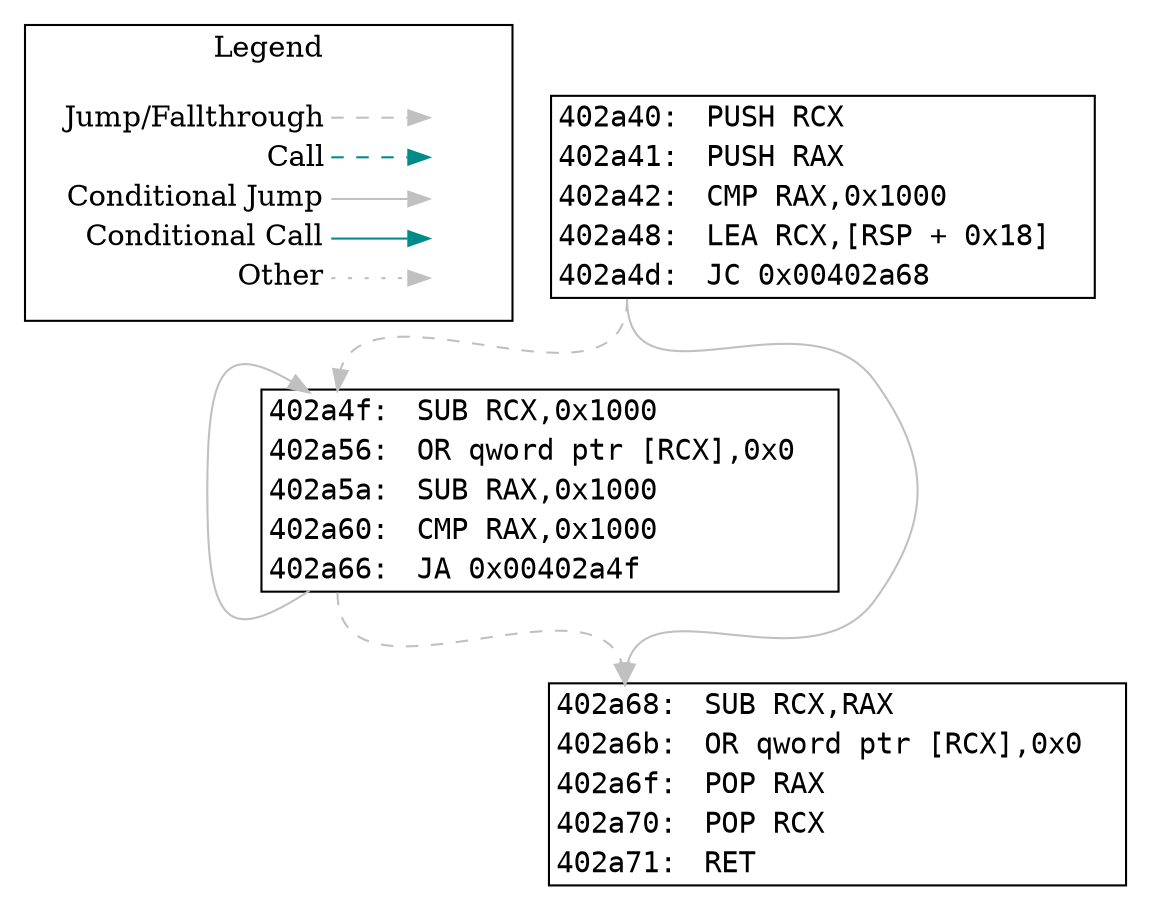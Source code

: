 digraph "func 0x402a40" {
  newrank=true;
  // Flow Type Legend
  subgraph cluster_01 { 
    rank=same;
    node [shape=plaintext]
    label = "Legend";
    key [label=<<table border="0" cellpadding="2" cellspacing="0" cellborder="0">
                  <tr><td align="right" port="i1">Jump/Fallthrough</td></tr>
                  <tr><td align="right" port="i2">Call</td></tr>
                  <tr><td align="right" port="i3">Conditional Jump</td></tr>
                  <tr><td align="right" port="i4">Conditional Call</td></tr>
                  <tr><td align="right" port="i5">Other</td></tr>
               </table>>];
    key2 [label=<<table border="0" cellpadding="2" cellspacing="0" cellborder="0">
                   <tr><td port="i1">&nbsp;</td></tr>
                   <tr><td port="i2">&nbsp;</td></tr>
                   <tr><td port="i3">&nbsp;</td></tr>
                   <tr><td port="i4">&nbsp;</td></tr>
                   <tr><td port="i5">&nbsp;</td></tr>
                </table>>];
    key:i1:e -> key2:i1:w [color=gray style=dashed];
    key:i2:e -> key2:i2:w [color=cyan4 style=dashed];
    key:i3:e -> key2:i3:w [color=gray];
    key:i4:e -> key2:i4:w [color=cyan4];
    key:i5:e -> key2:i5:w [color=gray style=dotted];
  }
  bb_402a40 [shape=plaintext label=<
    <TABLE BORDER="1" CELLBORDER="0" CELLSPACING="0">
      <TR>
        <TD PORT="insn_402a40" ALIGN="RIGHT"><FONT FACE="monospace">402a40: </FONT></TD>
        <TD ALIGN="LEFT"><FONT FACE="monospace">PUSH RCX</FONT></TD>
        <TD>&nbsp;&nbsp;&nbsp;</TD> // for spacing
      </TR>
      <TR>
        <TD PORT="insn_402a41" ALIGN="RIGHT"><FONT FACE="monospace">402a41: </FONT></TD>
        <TD ALIGN="LEFT"><FONT FACE="monospace">PUSH RAX</FONT></TD>
        <TD>&nbsp;&nbsp;&nbsp;</TD> // for spacing
      </TR>
      <TR>
        <TD PORT="insn_402a42" ALIGN="RIGHT"><FONT FACE="monospace">402a42: </FONT></TD>
        <TD ALIGN="LEFT"><FONT FACE="monospace">CMP RAX,0x1000</FONT></TD>
        <TD>&nbsp;&nbsp;&nbsp;</TD> // for spacing
      </TR>
      <TR>
        <TD PORT="insn_402a48" ALIGN="RIGHT"><FONT FACE="monospace">402a48: </FONT></TD>
        <TD ALIGN="LEFT"><FONT FACE="monospace">LEA RCX,[RSP + 0x18]</FONT></TD>
        <TD>&nbsp;&nbsp;&nbsp;</TD> // for spacing
      </TR>
      <TR>
        <TD PORT="insn_402a4d" ALIGN="RIGHT"><FONT FACE="monospace">402a4d: </FONT></TD>
        <TD ALIGN="LEFT"><FONT FACE="monospace">JC 0x00402a68</FONT></TD>
        <TD>&nbsp;&nbsp;&nbsp;</TD> // for spacing
      </TR>
    </TABLE>>];
  bb_402a4f [shape=plaintext label=<
    <TABLE BORDER="1" CELLBORDER="0" CELLSPACING="0">
      <TR>
        <TD PORT="insn_402a4f" ALIGN="RIGHT"><FONT FACE="monospace">402a4f: </FONT></TD>
        <TD ALIGN="LEFT"><FONT FACE="monospace">SUB RCX,0x1000</FONT></TD>
        <TD>&nbsp;&nbsp;&nbsp;</TD> // for spacing
      </TR>
      <TR>
        <TD PORT="insn_402a56" ALIGN="RIGHT"><FONT FACE="monospace">402a56: </FONT></TD>
        <TD ALIGN="LEFT"><FONT FACE="monospace">OR qword ptr [RCX],0x0</FONT></TD>
        <TD>&nbsp;&nbsp;&nbsp;</TD> // for spacing
      </TR>
      <TR>
        <TD PORT="insn_402a5a" ALIGN="RIGHT"><FONT FACE="monospace">402a5a: </FONT></TD>
        <TD ALIGN="LEFT"><FONT FACE="monospace">SUB RAX,0x1000</FONT></TD>
        <TD>&nbsp;&nbsp;&nbsp;</TD> // for spacing
      </TR>
      <TR>
        <TD PORT="insn_402a60" ALIGN="RIGHT"><FONT FACE="monospace">402a60: </FONT></TD>
        <TD ALIGN="LEFT"><FONT FACE="monospace">CMP RAX,0x1000</FONT></TD>
        <TD>&nbsp;&nbsp;&nbsp;</TD> // for spacing
      </TR>
      <TR>
        <TD PORT="insn_402a66" ALIGN="RIGHT"><FONT FACE="monospace">402a66: </FONT></TD>
        <TD ALIGN="LEFT"><FONT FACE="monospace">JA 0x00402a4f</FONT></TD>
        <TD>&nbsp;&nbsp;&nbsp;</TD> // for spacing
      </TR>
    </TABLE>>];
  bb_402a68 [shape=plaintext label=<
    <TABLE BORDER="1" CELLBORDER="0" CELLSPACING="0">
      <TR>
        <TD PORT="insn_402a68" ALIGN="RIGHT"><FONT FACE="monospace">402a68: </FONT></TD>
        <TD ALIGN="LEFT"><FONT FACE="monospace">SUB RCX,RAX</FONT></TD>
        <TD>&nbsp;&nbsp;&nbsp;</TD> // for spacing
      </TR>
      <TR>
        <TD PORT="insn_402a6b" ALIGN="RIGHT"><FONT FACE="monospace">402a6b: </FONT></TD>
        <TD ALIGN="LEFT"><FONT FACE="monospace">OR qword ptr [RCX],0x0</FONT></TD>
        <TD>&nbsp;&nbsp;&nbsp;</TD> // for spacing
      </TR>
      <TR>
        <TD PORT="insn_402a6f" ALIGN="RIGHT"><FONT FACE="monospace">402a6f: </FONT></TD>
        <TD ALIGN="LEFT"><FONT FACE="monospace">POP RAX</FONT></TD>
        <TD>&nbsp;&nbsp;&nbsp;</TD> // for spacing
      </TR>
      <TR>
        <TD PORT="insn_402a70" ALIGN="RIGHT"><FONT FACE="monospace">402a70: </FONT></TD>
        <TD ALIGN="LEFT"><FONT FACE="monospace">POP RCX</FONT></TD>
        <TD>&nbsp;&nbsp;&nbsp;</TD> // for spacing
      </TR>
      <TR>
        <TD PORT="insn_402a71" ALIGN="RIGHT"><FONT FACE="monospace">402a71: </FONT></TD>
        <TD ALIGN="LEFT"><FONT FACE="monospace">RET</FONT></TD>
        <TD>&nbsp;&nbsp;&nbsp;</TD> // for spacing
      </TR>
    </TABLE>>];
  bb_402a4f:insn_402a66 -> bb_402a4f:insn_402a4f [color=gray style=solid tooltip="CONDITIONAL_JUMP"];
  bb_402a4f:insn_402a66 -> bb_402a68:insn_402a68 [color=gray style=dashed tooltip="FALL_THROUGH"];
  bb_402a40:insn_402a4d -> bb_402a68:insn_402a68 [color=gray style=solid tooltip="CONDITIONAL_JUMP"];
  bb_402a40:insn_402a4d -> bb_402a4f:insn_402a4f [color=gray style=dashed tooltip="FALL_THROUGH"];
}